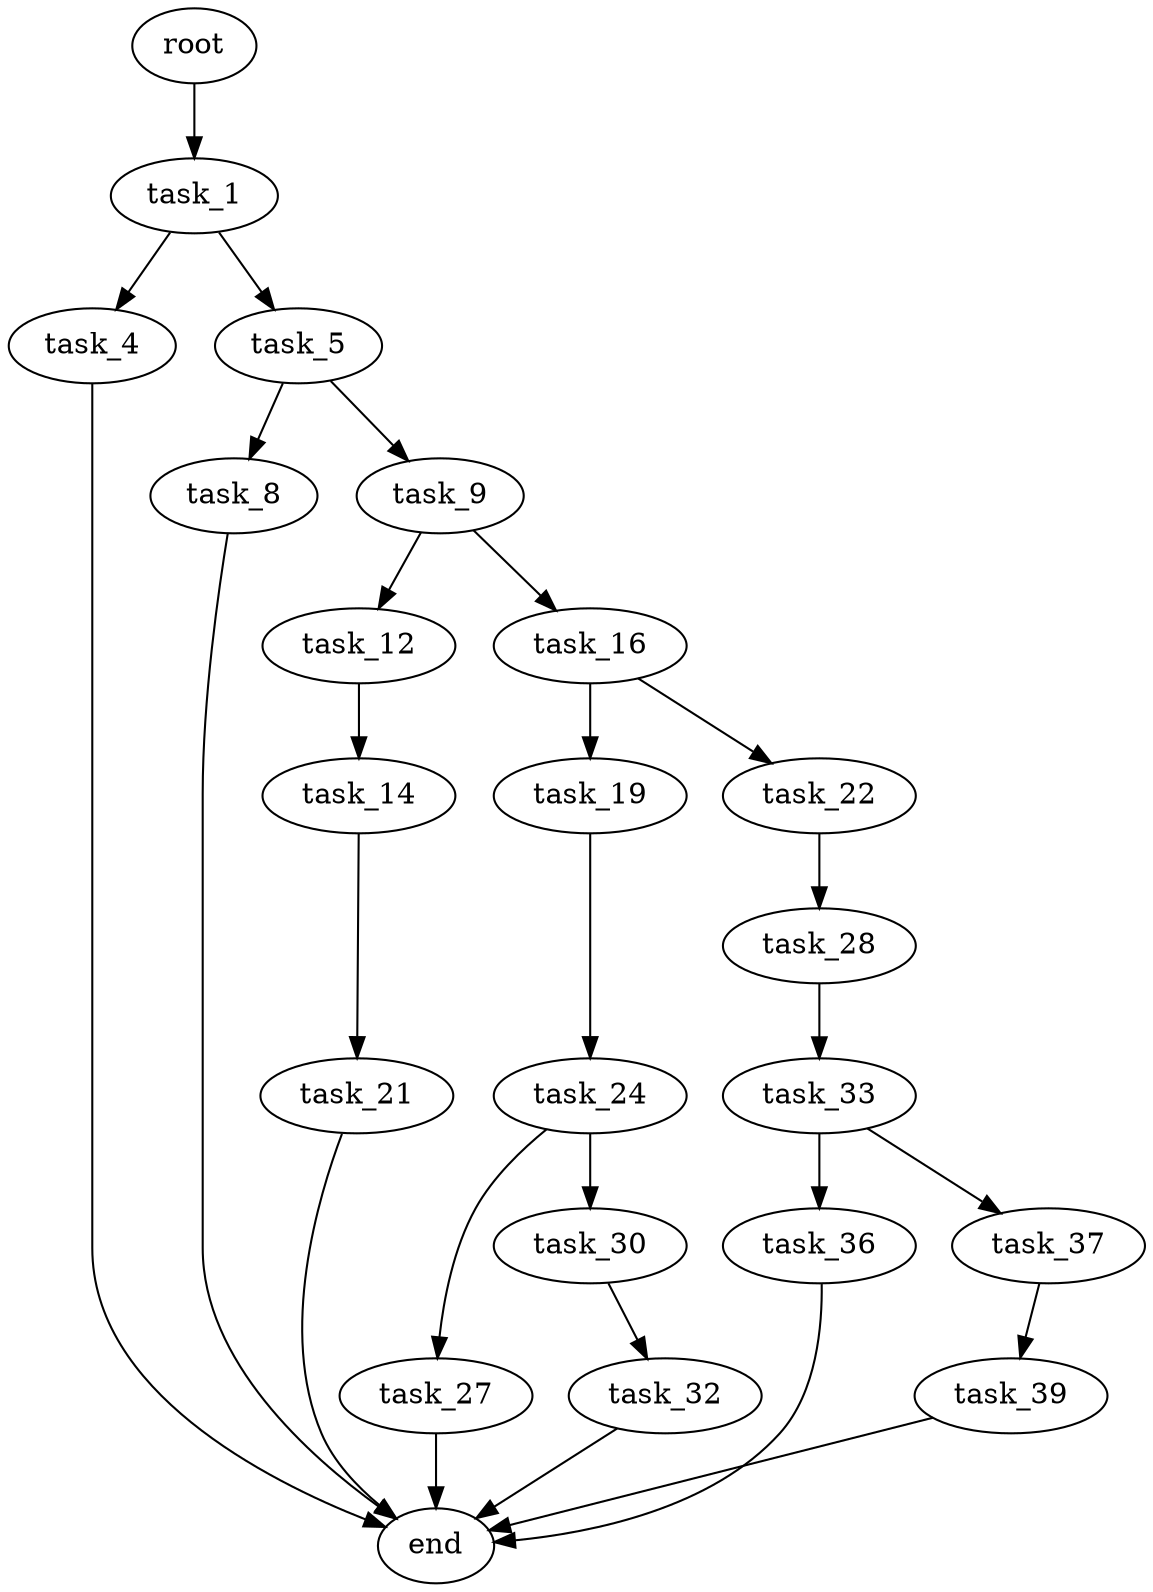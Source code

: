digraph G {
  root [size="0.000000"];
  task_1 [size="28991029248.000000"];
  task_4 [size="94608907956.000000"];
  task_5 [size="1073741824000.000000"];
  end [size="0.000000"];
  task_8 [size="3442742271.000000"];
  task_9 [size="17971724406.000000"];
  task_12 [size="14733669668.000000"];
  task_16 [size="7517633753.000000"];
  task_14 [size="782757789696.000000"];
  task_21 [size="22799017980.000000"];
  task_19 [size="512679138585.000000"];
  task_22 [size="4630952122.000000"];
  task_24 [size="4127983587.000000"];
  task_28 [size="87597324048.000000"];
  task_27 [size="29475269534.000000"];
  task_30 [size="8589934592.000000"];
  task_33 [size="26110116100.000000"];
  task_32 [size="8589934592.000000"];
  task_36 [size="1115744327799.000000"];
  task_37 [size="28991029248.000000"];
  task_39 [size="46748622600.000000"];

  root -> task_1 [size="1.000000"];
  task_1 -> task_4 [size="75497472.000000"];
  task_1 -> task_5 [size="75497472.000000"];
  task_4 -> end [size="1.000000"];
  task_5 -> task_8 [size="838860800.000000"];
  task_5 -> task_9 [size="838860800.000000"];
  task_8 -> end [size="1.000000"];
  task_9 -> task_12 [size="411041792.000000"];
  task_9 -> task_16 [size="411041792.000000"];
  task_12 -> task_14 [size="536870912.000000"];
  task_16 -> task_19 [size="838860800.000000"];
  task_16 -> task_22 [size="838860800.000000"];
  task_14 -> task_21 [size="679477248.000000"];
  task_21 -> end [size="1.000000"];
  task_19 -> task_24 [size="679477248.000000"];
  task_22 -> task_28 [size="75497472.000000"];
  task_24 -> task_27 [size="411041792.000000"];
  task_24 -> task_30 [size="411041792.000000"];
  task_28 -> task_33 [size="134217728.000000"];
  task_27 -> end [size="1.000000"];
  task_30 -> task_32 [size="33554432.000000"];
  task_33 -> task_36 [size="679477248.000000"];
  task_33 -> task_37 [size="679477248.000000"];
  task_32 -> end [size="1.000000"];
  task_36 -> end [size="1.000000"];
  task_37 -> task_39 [size="75497472.000000"];
  task_39 -> end [size="1.000000"];
}

